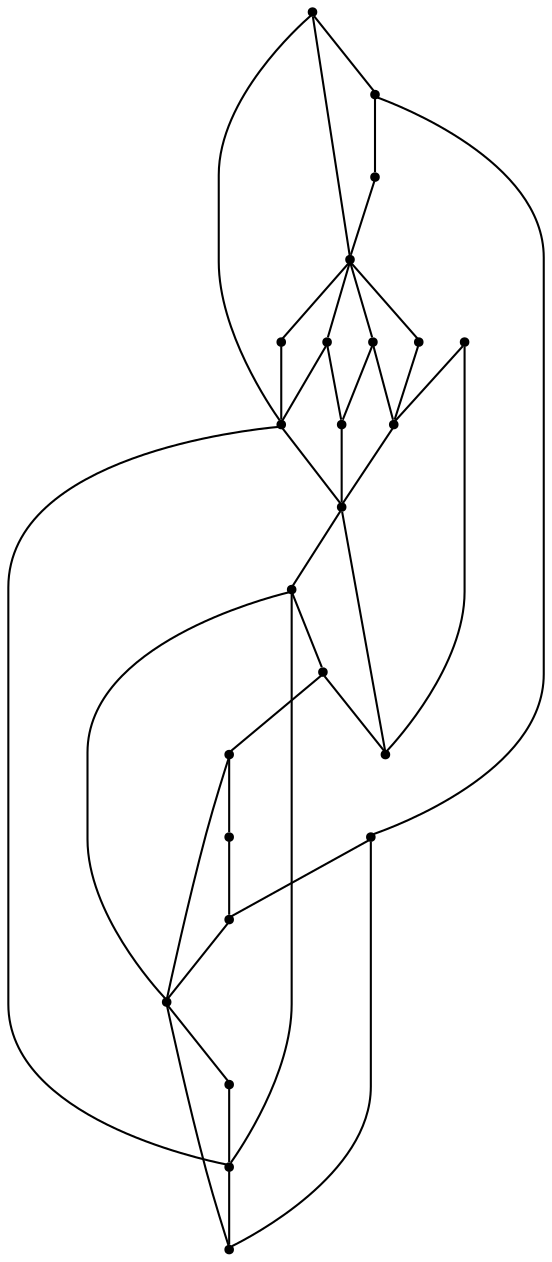 graph {
  node [shape=point,comment="{\"directed\":false,\"doi\":\"10.1007/978-3-319-50106-2_38\",\"figure\":\"5 (3)\"}"]

  v0 [pos="1574.3643952508792,563.7462429807358"]
  v1 [pos="1484.29165593547,293.5325051600821"]
  v2 [pos="1342.7471765318662,396.4727842731646"]
  v3 [pos="1407.0876862400914,718.1563596090773"]
  v4 [pos="1651.571448984516,628.0828960499709"]
  v5 [pos="1638.7026793644854,306.3969202807094"]
  v6 [pos="1638.702679364485,383.605205667528"]
  v7 [pos="1638.702679364485,538.0133431306249"]
  v8 [pos="1625.835022541764,447.9386793548441"]
  v9 [pos="1548.6310528463857,422.20777456688734"]
  v10 [pos="1458.5562787016102,357.86798185800717"]
  v11 [pos="1484.29165593547,499.4118313757536"]
  v12 [pos="1291.2807460765493,435.0720545637831"]
  v13 [pos="1484.29165593547,628.0828960499709"]
  v14 [pos="1458.5562787016102,422.20777456688734"]
  v15 [pos="1445.6896710877809,229.1949618639096"]
  v16 [pos="1291.2807460765493,628.0828960499709"]
  v17 [pos="1175.4717074952234,653.8209067565167"]
  v18 [pos="1381.3523090062313,563.7462429807358"]
  v19 [pos="1317.0140248926252,538.0133431306249"]
  v20 [pos="1239.8089423999372,332.13311079110645"]
  v21 [pos="1188.340349938419,563.7462429807358"]
  v22 [pos="1188.340349938419,422.20777456688734"]
  v23 [pos="1175.4717074952234,486.5432194709932"]

  v0 -- v3 [id="-1",pos="1574.3643952508792,563.7462429807358 1574.3632506593608,563.749334929652 1600.1006627225872,628.0879433187674 1535.7653354704041,653.8250717468305 1471.4217417239206,679.5580033907606 1407.0865416485728,718.1595310425416 1407.0876862400914,718.1563596090773"]
  v1 -- v2 [id="-2",pos="1484.29165593547,293.5325051600821 1484.2905113439515,293.53461944905825 1458.5572961162932,280.67020432843094 1407.0865416485728,319.26758288680753 1355.615914357688,357.87322783817353 1342.7471447376572,396.4747395930449 1342.7471765318662,396.4727842731646"]
  v17 -- v21 [id="-3",pos="1175.4717074952234,653.8209067565167 1188.340349938419,563.7462429807358 1188.340349938419,563.7462429807358 1188.340349938419,563.7462429807358"]
  v23 -- v21 [id="-4",pos="1175.4717074952234,486.5432194709932 1188.340349938419,563.7462429807358 1188.340349938419,563.7462429807358 1188.340349938419,563.7462429807358"]
  v23 -- v22 [id="-5",pos="1175.4717074952234,486.5432194709932 1188.340349938419,422.20777456688734 1188.340349938419,422.20777456688734 1188.340349938419,422.20777456688734"]
  v21 -- v12 [id="-6",pos="1188.340349938419,563.7462429807358 1291.2807460765493,435.0720545637831 1291.2807460765493,435.0720545637831 1291.2807460765493,435.0720545637831"]
  v22 -- v12 [id="-7",pos="1188.340349938419,422.20777456688734 1291.2807460765493,435.0720545637831 1291.2807460765493,435.0720545637831 1291.2807460765493,435.0720545637831"]
  v20 -- v15 [id="-8",pos="1239.8089423999372,332.13311079110645 1445.6896710877809,229.1949618639096 1445.6896710877809,229.1949618639096 1445.6896710877809,229.1949618639096"]
  v20 -- v22 [id="-9",pos="1239.8089423999372,332.13311079110645 1188.340349938419,422.20777456688734 1188.340349938419,422.20777456688734 1188.340349938419,422.20777456688734"]
  v16 -- v19 [id="-10",pos="1291.2807460765493,628.0828960499709 1317.0140248926252,538.0133431306249 1317.0140248926252,538.0133431306249 1317.0140248926252,538.0133431306249"]
  v16 -- v21 [id="-11",pos="1291.2807460765493,628.0828960499709 1188.340349938419,563.7462429807358 1188.340349938419,563.7462429807358 1188.340349938419,563.7462429807358"]
  v12 -- v2 [id="-12",pos="1291.2807460765493,435.0720545637831 1342.7471765318662,396.4727842731646 1342.7471765318662,396.4727842731646 1342.7471765318662,396.4727842731646"]
  v19 -- v12 [id="-13",pos="1317.0140248926252,538.0133431306249 1291.2807460765493,435.0720545637831 1291.2807460765493,435.0720545637831 1291.2807460765493,435.0720545637831"]
  v2 -- v14 [id="-14",pos="1342.7471765318662,396.4727842731646 1458.5562787016102,422.20777456688734 1458.5562787016102,422.20777456688734 1458.5562787016102,422.20777456688734"]
  v2 -- v20 [id="-15",pos="1342.7471765318662,396.4727842731646 1239.8089423999372,332.13311079110645 1239.8089423999372,332.13311079110645 1239.8089423999372,332.13311079110645"]
  v18 -- v11 [id="-16",pos="1381.3523090062313,563.7462429807358 1484.29165593547,499.4118313757536 1484.29165593547,499.4118313757536 1484.29165593547,499.4118313757536"]
  v18 -- v19 [id="-17",pos="1381.3523090062313,563.7462429807358 1317.0140248926252,538.0133431306249 1317.0140248926252,538.0133431306249 1317.0140248926252,538.0133431306249"]
  v3 -- v18 [id="-18",pos="1407.0876862400914,718.1563596090773 1381.3523090062313,563.7462429807358 1381.3523090062313,563.7462429807358 1381.3523090062313,563.7462429807358"]
  v3 -- v13 [id="-19",pos="1407.0876862400914,718.1563596090773 1484.29165593547,628.0828960499709 1484.29165593547,628.0828960499709 1484.29165593547,628.0828960499709"]
  v3 -- v17 [id="-20",pos="1407.0876862400914,718.1563596090773 1175.4717074952234,653.8209067565167 1175.4717074952234,653.8209067565167 1175.4717074952234,653.8209067565167"]
  v3 -- v16 [id="-21",pos="1407.0876862400914,718.1563596090773 1291.2807460765493,628.0828960499709 1291.2807460765493,628.0828960499709 1291.2807460765493,628.0828960499709"]
  v15 -- v1 [id="-22",pos="1445.6896710877809,229.1949618639096 1484.29165593547,293.5325051600821 1484.29165593547,293.5325051600821 1484.29165593547,293.5325051600821"]
  v15 -- v5 [id="-23",pos="1445.6896710877809,229.1949618639096 1638.7026793644854,306.3969202807094 1638.7026793644854,306.3969202807094 1638.7026793644854,306.3969202807094"]
  v14 -- v11 [id="-24",pos="1458.5562787016102,422.20777456688734 1484.29165593547,499.4118313757536 1484.29165593547,499.4118313757536 1484.29165593547,499.4118313757536"]
  v14 -- v9 [id="-25",pos="1458.5562787016102,422.20777456688734 1548.6310528463857,422.20777456688734 1548.6310528463857,422.20777456688734 1548.6310528463857,422.20777456688734"]
  v10 -- v14 [id="-26",pos="1458.5562787016102,357.86798185800717 1458.5562787016102,422.20777456688734 1458.5562787016102,422.20777456688734 1458.5562787016102,422.20777456688734"]
  v13 -- v11 [id="-27",pos="1484.29165593547,628.0828960499709 1484.29165593547,499.4118313757536 1484.29165593547,499.4118313757536 1484.29165593547,499.4118313757536"]
  v11 -- v12 [id="-28",pos="1484.29165593547,499.4118313757536 1291.2807460765493,435.0720545637831 1291.2807460765493,435.0720545637831 1291.2807460765493,435.0720545637831"]
  v11 -- v0 [id="-29",pos="1484.29165593547,499.4118313757536 1574.3643952508792,563.7462429807358 1574.3643952508792,563.7462429807358 1574.3643952508792,563.7462429807358"]
  v1 -- v9 [id="-30",pos="1484.29165593547,293.5325051600821 1548.6310528463857,422.20777456688734 1548.6310528463857,422.20777456688734 1548.6310528463857,422.20777456688734"]
  v1 -- v10 [id="-31",pos="1484.29165593547,293.5325051600821 1458.5562787016102,357.86798185800717 1458.5562787016102,357.86798185800717 1458.5562787016102,357.86798185800717"]
  v0 -- v7 [id="-32",pos="1574.3643952508792,563.7462429807358 1638.702679364485,538.0133431306249 1638.702679364485,538.0133431306249 1638.702679364485,538.0133431306249"]
  v8 -- v9 [id="-33",pos="1625.835022541764,447.9386793548441 1548.6310528463857,422.20777456688734 1548.6310528463857,422.20777456688734 1548.6310528463857,422.20777456688734"]
  v8 -- v6 [id="-34",pos="1625.835022541764,447.9386793548441 1638.702679364485,383.605205667528 1638.702679364485,383.605205667528 1638.702679364485,383.605205667528"]
  v7 -- v8 [id="-35",pos="1638.702679364485,538.0133431306249 1625.835022541764,447.9386793548441 1625.835022541764,447.9386793548441 1625.835022541764,447.9386793548441"]
  v7 -- v4 [id="-36",pos="1638.702679364485,538.0133431306249 1651.571448984516,628.0828960499709 1651.571448984516,628.0828960499709 1651.571448984516,628.0828960499709"]
  v6 -- v1 [id="-37",pos="1638.702679364485,383.605205667528 1484.29165593547,293.5325051600821 1484.29165593547,293.5325051600821 1484.29165593547,293.5325051600821"]
  v5 -- v6 [id="-38",pos="1638.7026793644854,306.3969202807094 1638.702679364485,383.605205667528 1638.702679364485,383.605205667528 1638.702679364485,383.605205667528"]
  v4 -- v3 [id="-39",pos="1651.571448984516,628.0828960499709 1407.0876862400914,718.1563596090773 1407.0876862400914,718.1563596090773 1407.0876862400914,718.1563596090773"]
}